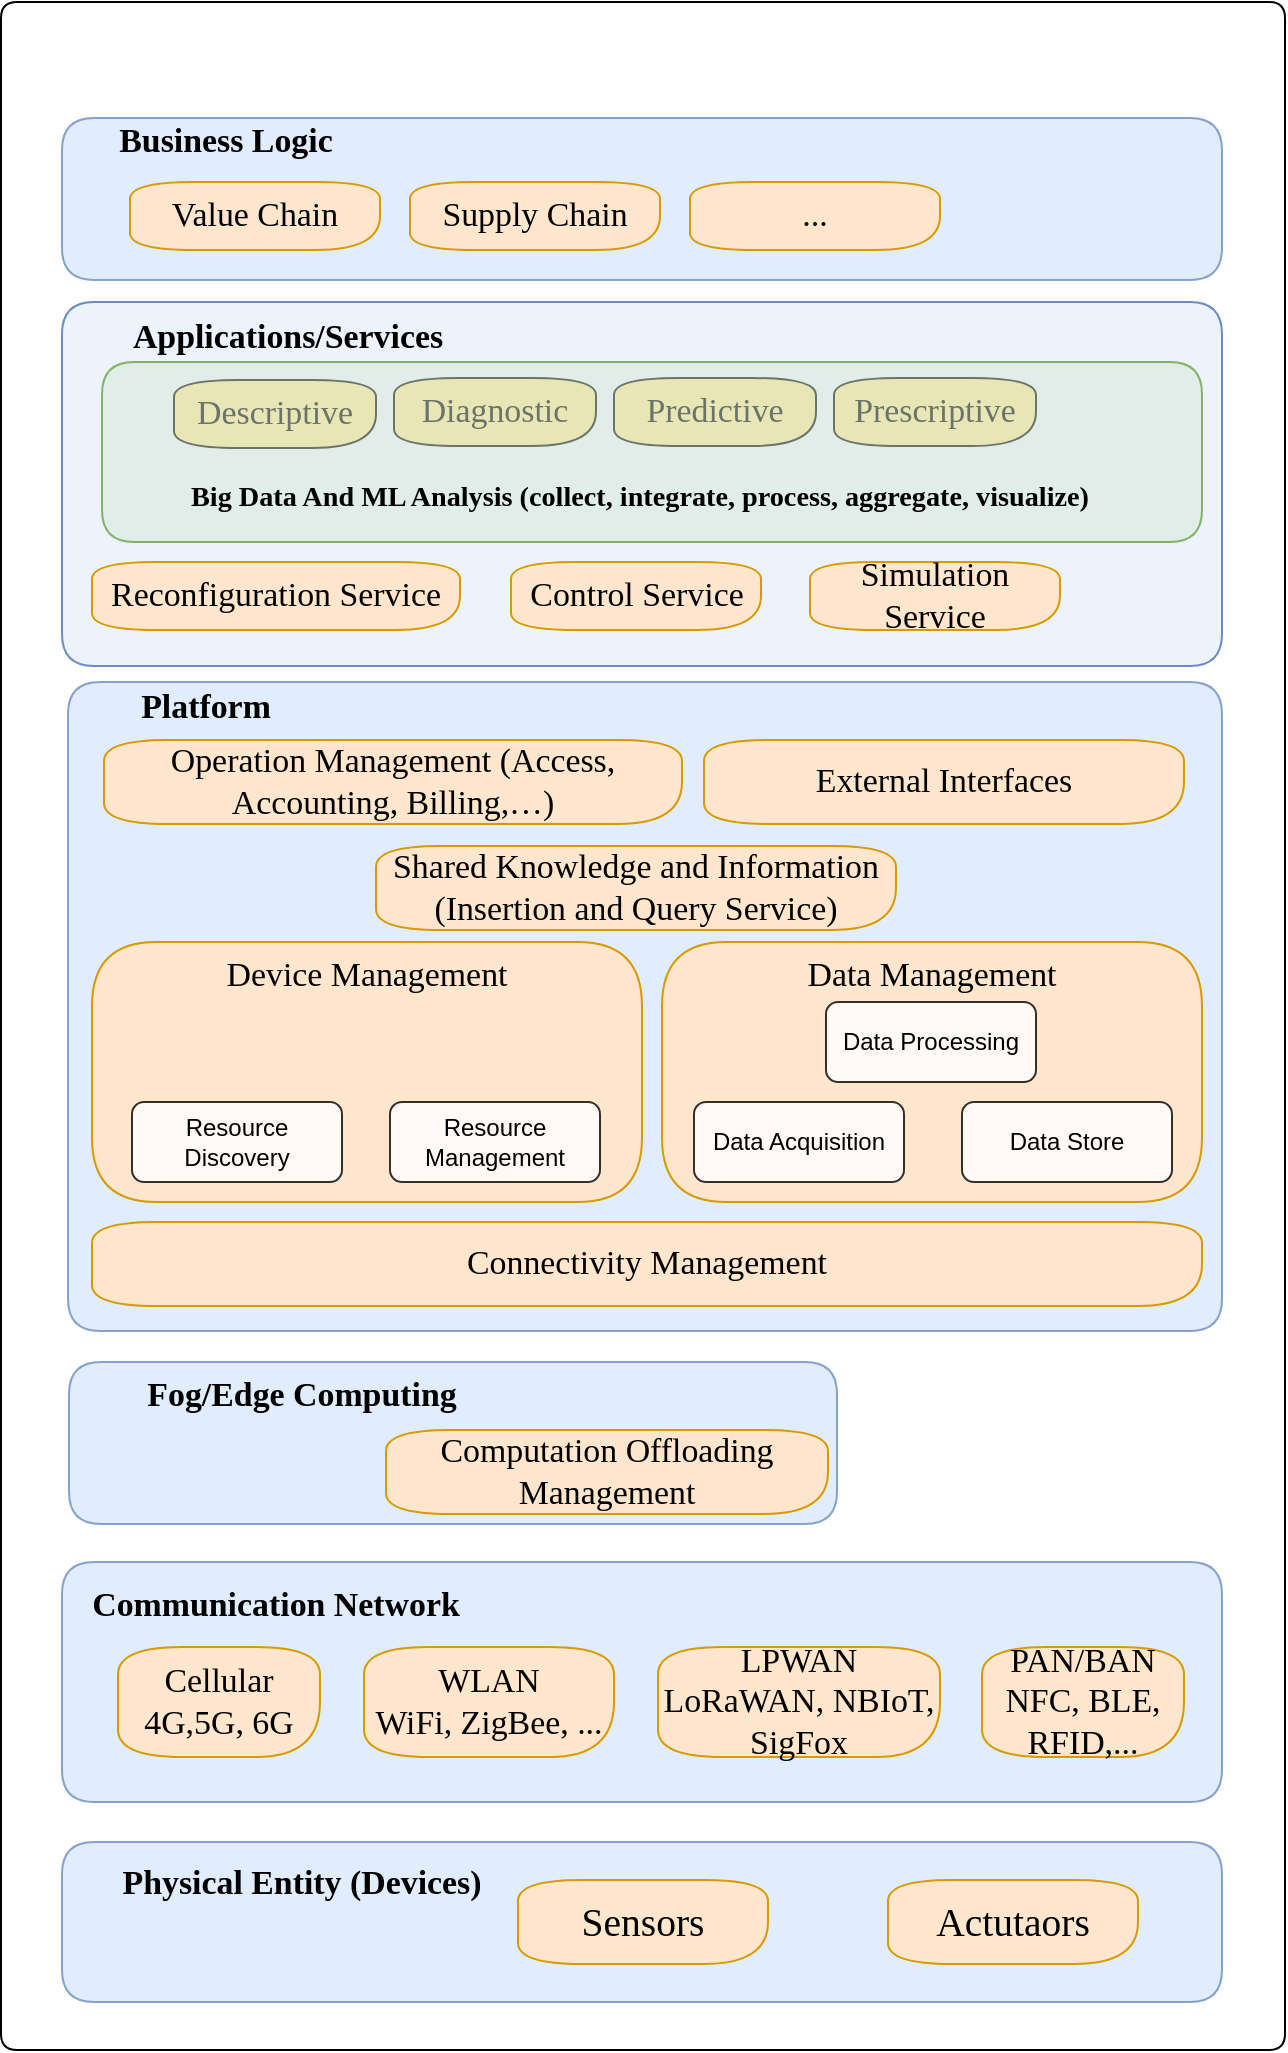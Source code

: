 <mxfile version="17.4.2" type="device"><diagram id="svaeWkZS9ZA_cnlrqrFx" name="Page-1"><mxGraphModel dx="903" dy="1720" grid="1" gridSize="10" guides="1" tooltips="1" connect="1" arrows="1" fold="1" page="1" pageScale="1" pageWidth="850" pageHeight="1100" math="0" shadow="0"><root><mxCell id="0"/><mxCell id="1" parent="0"/><mxCell id="eJ9L8CcbzJxqtw_Gt2Pp-1" style="vsdxID=1;fillColor=#FFFFFF;gradientColor=none;shape=stencil(nZFLDsIwDERP4y0KyQKxLuUCnCAihliEpEpL+ZyetANS6YJFs7JnXmxpTKZqvW2YtGq7nC58F9d5MjvSWqLnLF2pyNRkqlPKfM7pFh36xhZSq1Fhhz/rgdbK5uNBXgxts9r+PjAYck39sPwBVMF6foYp9HugQeIE/ZqL4D/oQnC2vhRjPAhOQkC6U38eZ5FwClO/AQ==);points=[];labelBackgroundColor=none;rounded=1;html=1;whiteSpace=wrap;" vertex="1" parent="1"><mxGeometry x="89.5" y="20" width="642" height="1024" as="geometry"/></mxCell><mxCell id="eJ9L8CcbzJxqtw_Gt2Pp-2" value="&lt;div style=&quot;font-size: 1px&quot;&gt;&lt;/div&gt;" style="verticalAlign=middle;align=center;vsdxID=2;fillColor=#dae8fc;fillOpacity=50;shape=stencil(nZFLDsIwDERP4y0yiUBiXcoFOEFEDLEISZWm/E5PWhepdMGiWdkzz7Y0AV21zjQECtuc4pUebLMDvQelODhKnEsFugZdnWOiS4pdsNI3ppAKB4WszKx7WqFJpyO/adQ2q93P2wokW27x3l9/CotivcZJlP4gqOcwQb/mIvgPuhCcnS/FkI8kx95LvFN/nmeR5C90/QE=);points=[];labelBackgroundColor=none;rounded=1;html=1;whiteSpace=wrap;strokeColor=#6c8ebf;" vertex="1" parent="1"><mxGeometry x="120" y="170" width="580" height="182" as="geometry"/></mxCell><mxCell id="eJ9L8CcbzJxqtw_Gt2Pp-3" value="&lt;div style=&quot;font-size: 1px&quot;&gt;&lt;/div&gt;" style="verticalAlign=middle;align=center;vsdxID=4;fillColor=#dae8fc;shape=stencil(nZFLDsIwDERP4y0yiUBiXcoFOEFEDLEISZWm/E5PWhepdMGiWdkzz7Y0AV21zjQECtuc4pUebLMDvQelODhKnEsFugZdnWOiS4pdsNI3ppAKB4WszKx7WqFJpyO/adQ2q93P2wokW27x3l9/CotivcZJlP4gqOcwQb/mIvgPuhCcnS/FkI8kx95LvFN/nmeR5C90/QE=);points=[];labelBackgroundColor=none;rounded=1;html=1;whiteSpace=wrap;strokeColor=#6c8ebf;opacity=80;" vertex="1" parent="1"><mxGeometry x="120" y="940" width="580" height="80" as="geometry"/></mxCell><mxCell id="eJ9L8CcbzJxqtw_Gt2Pp-5" value="&lt;div style=&quot;font-size: 1px&quot;&gt;&lt;font style=&quot;font-size:16.93px;font-family:Calibri;color:#000000;direction:ltr;letter-spacing:0px;line-height:120%;opacity:1&quot;&gt;&lt;b&gt;Physical Entity (Devices)&lt;br/&gt;&lt;/b&gt;&lt;/font&gt;&lt;/div&gt;" style="verticalAlign=middle;align=center;vsdxID=14;fillColor=none;gradientColor=none;shape=stencil(nZBLDoAgDERP0z3SIyjew0SURgSD+Lu9kMZoXLhwN9O+tukAlrNpJg1SzDH4QW/URgNYgZTkjA4UkwJUgGXng+6DX1zLfmoymdXo17xh5zmRJ6Q42BWCfc2oJfdAr+Yv+AP9Cb7OJ3H/2JG1HNGz/84klThPVCc=);strokeColor=none;points=[];labelBackgroundColor=none;rounded=0;html=1;whiteSpace=wrap;" vertex="1" parent="1"><mxGeometry x="120" y="940" width="240" height="42" as="geometry"/></mxCell><mxCell id="eJ9L8CcbzJxqtw_Gt2Pp-6" value="&lt;div style=&quot;font-size: 1px&quot;&gt;&lt;font style=&quot;font-size:19.76px;font-family:Calibri;color:#000000;direction:ltr;letter-spacing:0px;line-height:120%;opacity:1&quot;&gt;Sensors&lt;/font&gt;&lt;font style=&quot;font-size:19.76px;font-family:Themed;color:#000000;direction:ltr;letter-spacing:0px;line-height:120%;opacity:1&quot;&gt; &lt;br/&gt;&lt;/font&gt;&lt;/div&gt;" style="verticalAlign=middle;align=center;vsdxID=15;fillColor=#ffe6cc;shape=stencil(nZExDsIwDEVP4xWl8cRcygU4QUQNiQhJlQYKnJ60H6TSgaGZ7P9fbOmbuO6t6YS06nOKFxlcmy3xjrR2wUpyuVTEDXF9iknOKd5Ci74zhdRqUqTFn2qktTLpeHAvgcbVZvvzGBCmXON93P4Aq2A9P9MU+j1Q78IM/Zqr4D/oSnCxvhRTPkjOeY945/4yzyLhFty8AQ==);points=[];labelBackgroundColor=none;rounded=1;html=1;whiteSpace=wrap;strokeColor=#d79b00;" vertex="1" parent="1"><mxGeometry x="348" y="959" width="125" height="42" as="geometry"/></mxCell><mxCell id="eJ9L8CcbzJxqtw_Gt2Pp-7" value="&lt;div style=&quot;font-size: 1px&quot;&gt;&lt;font style=&quot;font-size:19.76px;font-family:Calibri;color:#000000;direction:ltr;letter-spacing:0px;line-height:120%;opacity:1&quot;&gt;Actutaors&lt;/font&gt;&lt;font style=&quot;font-size:19.76px;font-family:Themed;color:#000000;direction:ltr;letter-spacing:0px;line-height:120%;opacity:1&quot;&gt;&lt;br/&gt;&lt;/font&gt;&lt;/div&gt;" style="verticalAlign=middle;align=center;vsdxID=16;fillColor=#ffe6cc;shape=stencil(nZExDsIwDEVP4xWl8cRcygU4QUQNiQhJlQYKnJ60H6TSgaGZ7P9fbOmbuO6t6YS06nOKFxlcmy3xjrR2wUpyuVTEDXF9iknOKd5Ci74zhdRqUqTFn2qktTLpeHAvgcbVZvvzGBCmXON93P4Aq2A9P9MU+j1Q78IM/Zqr4D/oSnCxvhRTPkjOeY945/4yzyLhFty8AQ==);points=[];labelBackgroundColor=none;rounded=1;html=1;whiteSpace=wrap;strokeColor=#d79b00;" vertex="1" parent="1"><mxGeometry x="533" y="959" width="125" height="42" as="geometry"/></mxCell><mxCell id="eJ9L8CcbzJxqtw_Gt2Pp-8" value="&lt;div style=&quot;font-size: 1px&quot;&gt;&lt;/div&gt;" style="verticalAlign=middle;align=center;vsdxID=17;fillColor=#dae8fc;shape=stencil(nZFLDsIwDERP4y0yiUBiXcoFOEFEDLEISZWm/E5PWhepdMGiWdkzz7Y0AV21zjQECtuc4pUebLMDvQelODhKnEsFugZdnWOiS4pdsNI3ppAKB4WszKx7WqFJpyO/adQ2q93P2wokW27x3l9/CotivcZJlP4gqOcwQb/mIvgPuhCcnS/FkI8kx95LvFN/nmeR5C90/QE=);points=[];labelBackgroundColor=none;rounded=1;html=1;whiteSpace=wrap;strokeColor=#6c8ebf;opacity=80;" vertex="1" parent="1"><mxGeometry x="120" y="800" width="580" height="120" as="geometry"/></mxCell><mxCell id="eJ9L8CcbzJxqtw_Gt2Pp-9" value="&lt;div style=&quot;font-size: 1px&quot;&gt;&lt;font style=&quot;font-size:16.93px;font-family:Calibri;color:#000000;direction:ltr;letter-spacing:0px;line-height:120%;opacity:1&quot;&gt;&lt;b&gt;Communication Network&lt;br/&gt;&lt;/b&gt;&lt;/font&gt;&lt;/div&gt;" style="verticalAlign=middle;align=center;vsdxID=18;fillColor=none;gradientColor=none;shape=stencil(nZBLDoAgDERP0z3SIyjew0SURgSD+Lu9kMZoXLhwN9O+tukAlrNpJg1SzDH4QW/URgNYgZTkjA4UkwJUgGXng+6DX1zLfmoymdXo17xh5zmRJ6Q42BWCfc2oJfdAr+Yv+AP9Cb7OJ3H/2JG1HNGz/84klThPVCc=);strokeColor=none;points=[];labelBackgroundColor=none;rounded=0;html=1;whiteSpace=wrap;" vertex="1" parent="1"><mxGeometry x="123.5" y="800.5" width="206" height="42" as="geometry"/></mxCell><mxCell id="eJ9L8CcbzJxqtw_Gt2Pp-10" value="&lt;div style=&quot;font-size: 1px&quot;&gt;&lt;font style=&quot;font-size:16.93px;font-family:Calibri;color:#000000;direction:ltr;letter-spacing:0px;line-height:120%;opacity:1&quot;&gt;Cellular&lt;/font&gt;&lt;font style=&quot;font-size:16.93px;font-family:Themed;color:#000000;direction:ltr;letter-spacing:0px;line-height:120%;opacity:1&quot;&gt; &lt;/font&gt;&lt;font style=&quot;font-size:16.93px;font-family:Themed;color:#000000;direction:ltr;letter-spacing:0px;line-height:120%;opacity:1&quot;&gt;&lt;br/&gt;&lt;/font&gt;&lt;font style=&quot;font-size:16.93px;font-family:Themed;color:#000000;direction:ltr;letter-spacing:0px;line-height:120%;opacity:1&quot;&gt;4G,5G, 6G&lt;br/&gt;&lt;/font&gt;&lt;/div&gt;" style="verticalAlign=middle;align=center;vsdxID=19;fillColor=#ffe6cc;shape=stencil(nZExDsIwDEVP4xWl8cRcygU4QUQNiQhJlQYKnJ60H6TSgaGZ7P9fbOmbuO6t6YS06nOKFxlcmy3xjrR2wUpyuVTEDXF9iknOKd5Ci74zhdRqUqTFn2qktTLpeHAvgcbVZvvzGBCmXON93P4Aq2A9P9MU+j1Q78IM/Zqr4D/oSnCxvhRTPkjOeY945/4yzyLhFty8AQ==);points=[];labelBackgroundColor=none;rounded=1;html=1;whiteSpace=wrap;strokeColor=#d79b00;" vertex="1" parent="1"><mxGeometry x="148" y="842.5" width="101" height="55" as="geometry"/></mxCell><mxCell id="eJ9L8CcbzJxqtw_Gt2Pp-11" value="&lt;div style=&quot;font-size: 1px&quot;&gt;&lt;font style=&quot;font-size:16.93px;font-family:Calibri;color:#000000;direction:ltr;letter-spacing:0px;line-height:120%;opacity:1&quot;&gt;WLAN&lt;/font&gt;&lt;font style=&quot;font-size:16.93px;font-family:Themed;color:#000000;direction:ltr;letter-spacing:0px;line-height:120%;opacity:1&quot;&gt; &lt;/font&gt;&lt;font style=&quot;font-size:16.93px;font-family:Themed;color:#000000;direction:ltr;letter-spacing:0px;line-height:120%;opacity:1&quot;&gt;&lt;br/&gt;WiFi, ZigBee, ...&lt;br/&gt;&lt;/font&gt;&lt;/div&gt;" style="verticalAlign=middle;align=center;vsdxID=20;fillColor=#ffe6cc;shape=stencil(nZExDsIwDEVP4xWl8cRcygU4QUQNiQhJlQYKnJ60H6TSgaGZ7P9fbOmbuO6t6YS06nOKFxlcmy3xjrR2wUpyuVTEDXF9iknOKd5Ci74zhdRqUqTFn2qktTLpeHAvgcbVZvvzGBCmXON93P4Aq2A9P9MU+j1Q78IM/Zqr4D/oSnCxvhRTPkjOeY945/4yzyLhFty8AQ==);points=[];labelBackgroundColor=none;rounded=1;html=1;whiteSpace=wrap;strokeColor=#d79b00;" vertex="1" parent="1"><mxGeometry x="271" y="842.5" width="125" height="55" as="geometry"/></mxCell><mxCell id="eJ9L8CcbzJxqtw_Gt2Pp-12" value="&lt;div style=&quot;font-size: 1px&quot;&gt;&lt;font style=&quot;font-size:16.93px;font-family:Calibri;color:#000000;direction:ltr;letter-spacing:0px;line-height:120%;opacity:1&quot;&gt;LPWAN&lt;/font&gt;&lt;font style=&quot;font-size:16.93px;font-family:Themed;color:#000000;direction:ltr;letter-spacing:0px;line-height:120%;opacity:1&quot;&gt; &lt;/font&gt;&lt;font style=&quot;font-size:16.93px;font-family:Themed;color:#000000;direction:ltr;letter-spacing:0px;line-height:120%;opacity:1&quot;&gt;&lt;br/&gt;LoRaWAN, NBIoT, SigFox&lt;br/&gt;&lt;/font&gt;&lt;/div&gt;" style="verticalAlign=middle;align=center;vsdxID=21;fillColor=#ffe6cc;shape=stencil(nZExDsIwDEVP4xWl8cRcygU4QUQNiQhJlQYKnJ60H6TSgaGZ7P9fbOmbuO6t6YS06nOKFxlcmy3xjrR2wUpyuVTEDXF9iknOKd5Ci74zhdRqUqTFn2qktTLpeHAvgcbVZvvzGBCmXON93P4Aq2A9P9MU+j1Q78IM/Zqr4D/oSnCxvhRTPkjOeY945/4yzyLhFty8AQ==);points=[];labelBackgroundColor=none;rounded=1;html=1;whiteSpace=wrap;strokeColor=#d79b00;" vertex="1" parent="1"><mxGeometry x="418" y="842.5" width="141" height="55" as="geometry"/></mxCell><mxCell id="eJ9L8CcbzJxqtw_Gt2Pp-13" value="&lt;div style=&quot;font-size: 1px&quot;&gt;&lt;font style=&quot;font-size:16.93px;font-family:Calibri;color:#000000;direction:ltr;letter-spacing:0px;line-height:120%;opacity:1&quot;&gt;PAN/BAN&lt;/font&gt;&lt;font style=&quot;font-size:16.93px;font-family:Themed;color:#000000;direction:ltr;letter-spacing:0px;line-height:120%;opacity:1&quot;&gt; &lt;/font&gt;&lt;font style=&quot;font-size:16.93px;font-family:Themed;color:#000000;direction:ltr;letter-spacing:0px;line-height:120%;opacity:1&quot;&gt;&lt;br/&gt;NFC, BLE, RFID,...&lt;br/&gt;&lt;/font&gt;&lt;/div&gt;" style="verticalAlign=middle;align=center;vsdxID=22;fillColor=#ffe6cc;shape=stencil(nZExDsIwDEVP4xWl8cRcygU4QUQNiQhJlQYKnJ60H6TSgaGZ7P9fbOmbuO6t6YS06nOKFxlcmy3xjrR2wUpyuVTEDXF9iknOKd5Ci74zhdRqUqTFn2qktTLpeHAvgcbVZvvzGBCmXON93P4Aq2A9P9MU+j1Q78IM/Zqr4D/oSnCxvhRTPkjOeY945/4yzyLhFty8AQ==);points=[];labelBackgroundColor=none;rounded=1;html=1;whiteSpace=wrap;strokeColor=#d79b00;" vertex="1" parent="1"><mxGeometry x="580" y="842.5" width="101" height="55" as="geometry"/></mxCell><mxCell id="eJ9L8CcbzJxqtw_Gt2Pp-14" value="&lt;div style=&quot;font-size: 1px&quot;&gt;&lt;/div&gt;" style="verticalAlign=middle;align=center;vsdxID=23;fillColor=#dae8fc;shape=stencil(nZFLDsIwDERP4y0yiUBiXcoFOEFEDLEISZWm/E5PWhepdMGiWdkzz7Y0AV21zjQECtuc4pUebLMDvQelODhKnEsFugZdnWOiS4pdsNI3ppAKB4WszKx7WqFJpyO/adQ2q93P2wokW27x3l9/CotivcZJlP4gqOcwQb/mIvgPuhCcnS/FkI8kx95LvFN/nmeR5C90/QE=);points=[];labelBackgroundColor=none;rounded=1;html=1;whiteSpace=wrap;strokeColor=#6c8ebf;gradientColor=none;shadow=0;sketch=0;opacity=80;" vertex="1" parent="1"><mxGeometry x="123" y="360" width="577" height="324.5" as="geometry"/></mxCell><mxCell id="eJ9L8CcbzJxqtw_Gt2Pp-15" value="&lt;div style=&quot;font-size: 1px&quot;&gt;&lt;font style=&quot;font-size:16.93px;font-family:Calibri;color:#000000;direction:ltr;letter-spacing:0px;line-height:120%;opacity:1&quot;&gt;&lt;b&gt;Platform&lt;br/&gt;&lt;/b&gt;&lt;/font&gt;&lt;/div&gt;" style="verticalAlign=middle;align=center;vsdxID=24;fillColor=none;gradientColor=none;shape=stencil(nZBLDoAgDERP0z3SIyjew0SURgSD+Lu9kMZoXLhwN9O+tukAlrNpJg1SzDH4QW/URgNYgZTkjA4UkwJUgGXng+6DX1zLfmoymdXo17xh5zmRJ6Q42BWCfc2oJfdAr+Yv+AP9Cb7OJ3H/2JG1HNGz/84klThPVCc=);strokeColor=none;points=[];labelBackgroundColor=none;rounded=0;html=1;whiteSpace=wrap;" vertex="1" parent="1"><mxGeometry x="100" y="352" width="184" height="42" as="geometry"/></mxCell><mxCell id="eJ9L8CcbzJxqtw_Gt2Pp-16" value="&lt;div style=&quot;font-size: 1px&quot;&gt;&lt;font style=&quot;font-size:16.93px;font-family:Calibri;color:#000000;direction:ltr;letter-spacing:0px;line-height:120%;opacity:1&quot;&gt;Connectivity Management&lt;br/&gt;&lt;/font&gt;&lt;/div&gt;" style="verticalAlign=middle;align=center;vsdxID=25;fillColor=#ffe6cc;shape=stencil(nZExDsIwDEVP4xWl8cRcygU4QUQNiQhJlQYKnJ60H6TSgaGZ7P9fbOmbuO6t6YS06nOKFxlcmy3xjrR2wUpyuVTEDXF9iknOKd5Ci74zhdRqUqTFn2qktTLpeHAvgcbVZvvzGBCmXON93P4Aq2A9P9MU+j1Q78IM/Zqr4D/oSnCxvhRTPkjOeY945/4yzyLhFty8AQ==);points=[];labelBackgroundColor=none;rounded=1;html=1;whiteSpace=wrap;strokeColor=#d79b00;" vertex="1" parent="1"><mxGeometry x="135" y="630" width="555" height="42" as="geometry"/></mxCell><mxCell id="eJ9L8CcbzJxqtw_Gt2Pp-17" value="&lt;div style=&quot;font-size: 1px&quot;&gt;&lt;font style=&quot;font-size:16.93px;font-family:Calibri;color:#000000;direction:ltr;letter-spacing:0px;line-height:120%;opacity:1&quot;&gt;Device Management&lt;br/&gt;&lt;/font&gt;&lt;/div&gt;" style="verticalAlign=top;align=center;vsdxID=29;fillColor=#ffe6cc;shape=stencil(nZExDsIwDEVP4xWl8cRcygU4QUQNiQhJlQYKnJ60H6TSgaGZ7P9fbOmbuO6t6YS06nOKFxlcmy3xjrR2wUpyuVTEDXF9iknOKd5Ci74zhdRqUqTFn2qktTLpeHAvgcbVZvvzGBCmXON93P4Aq2A9P9MU+j1Q78IM/Zqr4D/oSnCxvhRTPkjOeY945/4yzyLhFty8AQ==);points=[];labelBackgroundColor=none;rounded=1;html=1;whiteSpace=wrap;strokeColor=#d79b00;" vertex="1" parent="1"><mxGeometry x="135" y="490" width="275" height="130" as="geometry"/></mxCell><mxCell id="eJ9L8CcbzJxqtw_Gt2Pp-18" value="&lt;div style=&quot;font-size: 1px&quot;&gt;&lt;font style=&quot;font-size:16.93px;font-family:Calibri;color:#000000;direction:ltr;letter-spacing:0px;line-height:120%;opacity:1&quot;&gt;Data Management&lt;br/&gt;&lt;/font&gt;&lt;/div&gt;" style="verticalAlign=top;align=center;vsdxID=31;fillColor=#ffe6cc;shape=stencil(nZExDsIwDEVP4xWl8cRcygU4QUQNiQhJlQYKnJ60H6TSgaGZ7P9fbOmbuO6t6YS06nOKFxlcmy3xjrR2wUpyuVTEDXF9iknOKd5Ci74zhdRqUqTFn2qktTLpeHAvgcbVZvvzGBCmXON93P4Aq2A9P9MU+j1Q78IM/Zqr4D/oSnCxvhRTPkjOeY945/4yzyLhFty8AQ==);points=[];labelBackgroundColor=none;rounded=1;html=1;whiteSpace=wrap;strokeColor=#d79b00;" vertex="1" parent="1"><mxGeometry x="420" y="490" width="270" height="130" as="geometry"/></mxCell><mxCell id="eJ9L8CcbzJxqtw_Gt2Pp-19" value="&lt;div style=&quot;font-size: 1px&quot;&gt;&lt;font style=&quot;font-size:16.93px;font-family:Calibri;color:#000000;direction:ltr;letter-spacing:0px;line-height:120%;opacity:1&quot;&gt;Operation Management (Access, Accounting, Billing,…)&lt;/font&gt;&lt;font style=&quot;font-size:16.93px;font-family:Themed;color:#000000;direction:ltr;letter-spacing:0px;line-height:120%;opacity:1&quot;&gt;&lt;br/&gt;&lt;/font&gt;&lt;/div&gt;" style="verticalAlign=middle;align=center;vsdxID=34;fillColor=#ffe6cc;shape=stencil(nZExDsIwDEVP4xWl8cRcygU4QUQNiQhJlQYKnJ60H6TSgaGZ7P9fbOmbuO6t6YS06nOKFxlcmy3xjrR2wUpyuVTEDXF9iknOKd5Ci74zhdRqUqTFn2qktTLpeHAvgcbVZvvzGBCmXON93P4Aq2A9P9MU+j1Q78IM/Zqr4D/oSnCxvhRTPkjOeY945/4yzyLhFty8AQ==);points=[];labelBackgroundColor=none;rounded=1;html=1;whiteSpace=wrap;strokeColor=#d79b00;" vertex="1" parent="1"><mxGeometry x="141" y="389" width="289" height="42" as="geometry"/></mxCell><mxCell id="eJ9L8CcbzJxqtw_Gt2Pp-20" value="&lt;div style=&quot;font-size: 1px&quot;&gt;&lt;font style=&quot;font-size:16.93px;font-family:Calibri;color:#000000;direction:ltr;letter-spacing:0px;line-height:120%;opacity:1&quot;&gt;External Interfaces&lt;/font&gt;&lt;font style=&quot;font-size:16.93px;font-family:Themed;color:#000000;direction:ltr;letter-spacing:0px;line-height:120%;opacity:1&quot;&gt;&lt;br/&gt;&lt;/font&gt;&lt;/div&gt;" style="verticalAlign=middle;align=center;vsdxID=35;fillColor=#ffe6cc;shape=stencil(nZExDsIwDEVP4xWl8cRcygU4QUQNiQhJlQYKnJ60H6TSgaGZ7P9fbOmbuO6t6YS06nOKFxlcmy3xjrR2wUpyuVTEDXF9iknOKd5Ci74zhdRqUqTFn2qktTLpeHAvgcbVZvvzGBCmXON93P4Aq2A9P9MU+j1Q78IM/Zqr4D/oSnCxvhRTPkjOeY945/4yzyLhFty8AQ==);points=[];labelBackgroundColor=none;rounded=1;html=1;whiteSpace=wrap;strokeColor=#d79b00;" vertex="1" parent="1"><mxGeometry x="441" y="389" width="240" height="42" as="geometry"/></mxCell><mxCell id="eJ9L8CcbzJxqtw_Gt2Pp-21" value="&lt;div style=&quot;font-size: 1px&quot;&gt;&lt;font style=&quot;font-size:16.93px;font-family:Calibri;color:#000000;direction:ltr;letter-spacing:0px;line-height:120%;opacity:1&quot;&gt;Shared Knowledge and Information&lt;br/&gt;(Insertion and Query Service)&lt;br/&gt;&lt;/font&gt;&lt;/div&gt;" style="verticalAlign=middle;align=center;vsdxID=38;fillColor=#ffe6cc;shape=stencil(nZExDsIwDEVP4xWl8cRcygU4QUQNiQhJlQYKnJ60H6TSgaGZ7P9fbOmbuO6t6YS06nOKFxlcmy3xjrR2wUpyuVTEDXF9iknOKd5Ci74zhdRqUqTFn2qktTLpeHAvgcbVZvvzGBCmXON93P4Aq2A9P9MU+j1Q78IM/Zqr4D/oSnCxvhRTPkjOeY945/4yzyLhFty8AQ==);points=[];labelBackgroundColor=none;rounded=1;html=1;whiteSpace=wrap;strokeColor=#d79b00;" vertex="1" parent="1"><mxGeometry x="277" y="442" width="260" height="42" as="geometry"/></mxCell><mxCell id="eJ9L8CcbzJxqtw_Gt2Pp-22" value="&lt;div style=&quot;font-size: 1px&quot;&gt;&lt;font style=&quot;font-size:16.93px;font-family:Calibri;color:#000000;direction:ltr;letter-spacing:0px;line-height:120%;opacity:1&quot;&gt;&lt;b&gt;Applications/Services&lt;br/&gt;&lt;/b&gt;&lt;/font&gt;&lt;/div&gt;" style="verticalAlign=middle;align=center;vsdxID=39;fillColor=none;gradientColor=none;shape=stencil(nZBLDoAgDERP0z3SIyjew0SURgSD+Lu9kMZoXLhwN9O+tukAlrNpJg1SzDH4QW/URgNYgZTkjA4UkwJUgGXng+6DX1zLfmoymdXo17xh5zmRJ6Q42BWCfc2oJfdAr+Yv+AP9Cb7OJ3H/2JG1HNGz/84klThPVCc=);strokeColor=none;points=[];labelBackgroundColor=none;rounded=0;html=1;whiteSpace=wrap;" vertex="1" parent="1"><mxGeometry x="141" y="167" width="184" height="42" as="geometry"/></mxCell><mxCell id="eJ9L8CcbzJxqtw_Gt2Pp-23" value="&lt;div style=&quot;font-size: 1px&quot;&gt;&lt;font style=&quot;font-size:16.93px;font-family:Calibri;color:#000000;direction:ltr;letter-spacing:0px;line-height:120%;opacity:1&quot;&gt;Reconfiguration Service&lt;/font&gt;&lt;font style=&quot;font-size:16.93px;font-family:Themed;color:#000000;direction:ltr;letter-spacing:0px;line-height:120%;opacity:1&quot;&gt;&lt;br/&gt;&lt;/font&gt;&lt;/div&gt;" style="verticalAlign=middle;align=center;vsdxID=40;fillColor=#ffe6cc;shape=stencil(nZExDsIwDEVP4xWl8cRcygU4QUQNiQhJlQYKnJ60H6TSgaGZ7P9fbOmbuO6t6YS06nOKFxlcmy3xjrR2wUpyuVTEDXF9iknOKd5Ci74zhdRqUqTFn2qktTLpeHAvgcbVZvvzGBCmXON93P4Aq2A9P9MU+j1Q78IM/Zqr4D/oSnCxvhRTPkjOeY945/4yzyLhFty8AQ==);points=[];labelBackgroundColor=none;rounded=1;html=1;whiteSpace=wrap;strokeColor=#d79b00;" vertex="1" parent="1"><mxGeometry x="135" y="300" width="184" height="34" as="geometry"/></mxCell><mxCell id="eJ9L8CcbzJxqtw_Gt2Pp-24" value="&lt;div style=&quot;font-size: 1px&quot;&gt;&lt;font style=&quot;font-size:16.93px;font-family:Calibri;color:#000000;direction:ltr;letter-spacing:0px;line-height:120%;opacity:1&quot;&gt;Control Service&lt;/font&gt;&lt;font style=&quot;font-size:16.93px;font-family:Themed;color:#000000;direction:ltr;letter-spacing:0px;line-height:120%;opacity:1&quot;&gt;&lt;br/&gt;&lt;/font&gt;&lt;/div&gt;" style="verticalAlign=middle;align=center;vsdxID=41;fillColor=#ffe6cc;shape=stencil(nZExDsIwDEVP4xWl8cRcygU4QUQNiQhJlQYKnJ60H6TSgaGZ7P9fbOmbuO6t6YS06nOKFxlcmy3xjrR2wUpyuVTEDXF9iknOKd5Ci74zhdRqUqTFn2qktTLpeHAvgcbVZvvzGBCmXON93P4Aq2A9P9MU+j1Q78IM/Zqr4D/oSnCxvhRTPkjOeY945/4yzyLhFty8AQ==);points=[];labelBackgroundColor=none;rounded=1;html=1;whiteSpace=wrap;strokeColor=#d79b00;" vertex="1" parent="1"><mxGeometry x="344.5" y="300" width="125" height="34" as="geometry"/></mxCell><mxCell id="eJ9L8CcbzJxqtw_Gt2Pp-25" value="&lt;div style=&quot;font-size: 1px&quot;&gt;&lt;font style=&quot;font-size:16.93px;font-family:Calibri;color:#000000;direction:ltr;letter-spacing:0px;line-height:120%;opacity:1&quot;&gt;Simulation Service&lt;/font&gt;&lt;font style=&quot;font-size:16.93px;font-family:Themed;color:#000000;direction:ltr;letter-spacing:0px;line-height:120%;opacity:1&quot;&gt;&lt;br/&gt;&lt;/font&gt;&lt;/div&gt;" style="verticalAlign=middle;align=center;vsdxID=42;fillColor=#ffe6cc;shape=stencil(nZExDsIwDEVP4xWl8cRcygU4QUQNiQhJlQYKnJ60H6TSgaGZ7P9fbOmbuO6t6YS06nOKFxlcmy3xjrR2wUpyuVTEDXF9iknOKd5Ci74zhdRqUqTFn2qktTLpeHAvgcbVZvvzGBCmXON93P4Aq2A9P9MU+j1Q78IM/Zqr4D/oSnCxvhRTPkjOeY945/4yzyLhFty8AQ==);points=[];labelBackgroundColor=none;rounded=1;html=1;whiteSpace=wrap;strokeColor=#d79b00;" vertex="1" parent="1"><mxGeometry x="494" y="300" width="125" height="34" as="geometry"/></mxCell><mxCell id="eJ9L8CcbzJxqtw_Gt2Pp-26" value="&lt;div style=&quot;font-size: 1px&quot;&gt;&lt;/div&gt;" style="verticalAlign=middle;align=center;vsdxID=43;fillColor=#dae8fc;shape=stencil(nZFLDsIwDERP4y0yiUBiXcoFOEFEDLEISZWm/E5PWhepdMGiWdkzz7Y0AV21zjQECtuc4pUebLMDvQelODhKnEsFugZdnWOiS4pdsNI3ppAKB4WszKx7WqFJpyO/adQ2q93P2wokW27x3l9/CotivcZJlP4gqOcwQb/mIvgPuhCcnS/FkI8kx95LvFN/nmeR5C90/QE=);points=[];labelBackgroundColor=none;rounded=1;html=1;whiteSpace=wrap;strokeColor=#6c8ebf;opacity=80;" vertex="1" parent="1"><mxGeometry x="123.5" y="700" width="384" height="81" as="geometry"/></mxCell><mxCell id="eJ9L8CcbzJxqtw_Gt2Pp-27" value="&lt;div style=&quot;font-size: 1px&quot;&gt;&lt;font style=&quot;font-size:16.93px;font-family:Calibri;color:#000000;direction:ltr;letter-spacing:0px;line-height:120%;opacity:1&quot;&gt;&lt;b&gt;Fog/Edge Computing&lt;br/&gt;&lt;/b&gt;&lt;/font&gt;&lt;/div&gt;" style="verticalAlign=middle;align=center;vsdxID=44;fillColor=none;gradientColor=none;shape=stencil(nZBLDoAgDERP0z3SIyjew0SURgSD+Lu9kMZoXLhwN9O+tukAlrNpJg1SzDH4QW/URgNYgZTkjA4UkwJUgGXng+6DX1zLfmoymdXo17xh5zmRJ6Q42BWCfc2oJfdAr+Yv+AP9Cb7OJ3H/2JG1HNGz/84klThPVCc=);strokeColor=none;points=[];labelBackgroundColor=none;rounded=0;html=1;whiteSpace=wrap;" vertex="1" parent="1"><mxGeometry x="123" y="700" width="234" height="34" as="geometry"/></mxCell><mxCell id="eJ9L8CcbzJxqtw_Gt2Pp-30" value="&lt;div style=&quot;font-size: 1px&quot;&gt;&lt;font style=&quot;font-size:16.93px;font-family:Calibri;color:#000000;direction:ltr;letter-spacing:0px;line-height:120%;opacity:1&quot;&gt;Descriptive&lt;/font&gt;&lt;font style=&quot;font-size:16.93px;font-family:Themed;color:#000000;direction:ltr;letter-spacing:0px;line-height:120%;opacity:1&quot;&gt;&lt;br/&gt;&lt;/font&gt;&lt;/div&gt;" style="verticalAlign=middle;align=center;vsdxID=48;fillColor=#fee599;gradientColor=none;shape=stencil(nZExDsIwDEVP4xWl8cRcygU4QUQNiQhJlQYKnJ60H6TSgaGZ7P9fbOmbuO6t6YS06nOKFxlcmy3xjrR2wUpyuVTEDXF9iknOKd5Ci74zhdRqUqTFn2qktTLpeHAvgcbVZvvzGBCmXON93P4Aq2A9P9MU+j1Q78IM/Zqr4D/oSnCxvhRTPkjOeY945/4yzyLhFty8AQ==);points=[];labelBackgroundColor=none;rounded=1;html=1;whiteSpace=wrap;" vertex="1" parent="1"><mxGeometry x="176" y="209" width="101" height="34" as="geometry"/></mxCell><mxCell id="eJ9L8CcbzJxqtw_Gt2Pp-31" value="&lt;div style=&quot;font-size: 1px&quot;&gt;&lt;font style=&quot;font-size:16.93px;font-family:Calibri;color:#000000;direction:ltr;letter-spacing:0px;line-height:120%;opacity:1&quot;&gt;Diagnostic&lt;/font&gt;&lt;font style=&quot;font-size:16.93px;font-family:Themed;color:#000000;direction:ltr;letter-spacing:0px;line-height:120%;opacity:1&quot;&gt;&lt;br/&gt;&lt;/font&gt;&lt;/div&gt;" style="verticalAlign=middle;align=center;vsdxID=49;fillColor=#fee599;gradientColor=none;shape=stencil(nZExDsIwDEVP4xWl8cRcygU4QUQNiQhJlQYKnJ60H6TSgaGZ7P9fbOmbuO6t6YS06nOKFxlcmy3xjrR2wUpyuVTEDXF9iknOKd5Ci74zhdRqUqTFn2qktTLpeHAvgcbVZvvzGBCmXON93P4Aq2A9P9MU+j1Q78IM/Zqr4D/oSnCxvhRTPkjOeY945/4yzyLhFty8AQ==);points=[];labelBackgroundColor=none;rounded=1;html=1;whiteSpace=wrap;" vertex="1" parent="1"><mxGeometry x="286" y="208" width="101" height="34" as="geometry"/></mxCell><mxCell id="eJ9L8CcbzJxqtw_Gt2Pp-32" value="&lt;div style=&quot;font-size: 1px&quot;&gt;&lt;font style=&quot;font-size:16.93px;font-family:Calibri;color:#000000;direction:ltr;letter-spacing:0px;line-height:120%;opacity:1&quot;&gt;Predictive&lt;/font&gt;&lt;font style=&quot;font-size:16.93px;font-family:Themed;color:#000000;direction:ltr;letter-spacing:0px;line-height:120%;opacity:1&quot;&gt;&lt;br/&gt;&lt;/font&gt;&lt;/div&gt;" style="verticalAlign=middle;align=center;vsdxID=50;fillColor=#fee599;gradientColor=none;shape=stencil(nZExDsIwDEVP4xWl8cRcygU4QUQNiQhJlQYKnJ60H6TSgaGZ7P9fbOmbuO6t6YS06nOKFxlcmy3xjrR2wUpyuVTEDXF9iknOKd5Ci74zhdRqUqTFn2qktTLpeHAvgcbVZvvzGBCmXON93P4Aq2A9P9MU+j1Q78IM/Zqr4D/oSnCxvhRTPkjOeY945/4yzyLhFty8AQ==);points=[];labelBackgroundColor=none;rounded=1;html=1;whiteSpace=wrap;" vertex="1" parent="1"><mxGeometry x="396" y="208" width="101" height="34" as="geometry"/></mxCell><mxCell id="eJ9L8CcbzJxqtw_Gt2Pp-33" value="&lt;div style=&quot;font-size: 1px&quot;&gt;&lt;font style=&quot;font-size:16.93px;font-family:Calibri;color:#000000;direction:ltr;letter-spacing:0px;line-height:120%;opacity:1&quot;&gt;Prescriptive&lt;/font&gt;&lt;font style=&quot;font-size:16.93px;font-family:Themed;color:#000000;direction:ltr;letter-spacing:0px;line-height:120%;opacity:1&quot;&gt;&lt;br/&gt;&lt;/font&gt;&lt;/div&gt;" style="verticalAlign=middle;align=center;vsdxID=84;fillColor=#fee599;gradientColor=none;shape=stencil(nZExDsIwDEVP4xWl8cRcygU4QUQNiQhJlQYKnJ60H6TSgaGZ7P9fbOmbuO6t6YS06nOKFxlcmy3xjrR2wUpyuVTEDXF9iknOKd5Ci74zhdRqUqTFn2qktTLpeHAvgcbVZvvzGBCmXON93P4Aq2A9P9MU+j1Q78IM/Zqr4D/oSnCxvhRTPkjOeY945/4yzyLhFty8AQ==);points=[];labelBackgroundColor=none;rounded=1;html=1;whiteSpace=wrap;" vertex="1" parent="1"><mxGeometry x="506" y="208" width="101" height="34" as="geometry"/></mxCell><mxCell id="eJ9L8CcbzJxqtw_Gt2Pp-34" value="&lt;div style=&quot;font-size: 1px&quot;&gt;&lt;/div&gt;" style="verticalAlign=middle;align=center;vsdxID=85;fillColor=#d5e8d4;fillOpacity=50;shape=stencil(nZFLDsIwDERP4y0yiUBiXcoFOEFEDLEISZWm/E5PWhepdMGiWdkzz7Y0AV21zjQECtuc4pUebLMDvQelODhKnEsFugZdnWOiS4pdsNI3ppAKB4WszKx7WqFJpyO/adQ2q93P2wokW27x3l9/CotivcZJlP4gqOcwQb/mIvgPuhCcnS/FkI8kx95LvFN/nmeR5C90/QE=);points=[];labelBackgroundColor=none;rounded=1;html=1;whiteSpace=wrap;strokeColor=#82b366;" vertex="1" parent="1"><mxGeometry x="140" y="200" width="550" height="90" as="geometry"/></mxCell><mxCell id="eJ9L8CcbzJxqtw_Gt2Pp-35" value="&lt;div style=&quot;font-size: 1px&quot;&gt;&lt;font style=&quot;font-size:14.11px;font-family:Calibri;color:#000000;direction:ltr;letter-spacing:0px;line-height:120%;opacity:1&quot;&gt;&lt;b&gt;Big Data &lt;/b&gt;&lt;/font&gt;&lt;font style=&quot;font-size:14.11px;font-family:Calibri;color:#000000;direction:ltr;letter-spacing:0px;line-height:120%;opacity:1&quot;&gt;&lt;b&gt;And ML &lt;/b&gt;&lt;/font&gt;&lt;font style=&quot;font-size:14.11px;font-family:Calibri;color:#000000;direction:ltr;letter-spacing:0px;line-height:120%;opacity:1&quot;&gt;&lt;b&gt;Analysis (collect, integrate, process, aggregate, visualize)&lt;br/&gt;&lt;/b&gt;&lt;/font&gt;&lt;/div&gt;" style="verticalAlign=middle;align=center;vsdxID=86;fillColor=none;gradientColor=none;fillOpacity=50;shape=stencil(nZFLDsIwDERP4y0yiUBiXcoFOEFEDLEISZWm/E5PWhepdMGiWdkzz7Y0AV21zjQECtuc4pUebLMDvQelODhKnEsFugZdnWOiS4pdsNI3ppAKB4WszKx7WqFJpyO/adQ2q93P2wokW27x3l9/CotivcZJlP4gqOcwQb/mIvgPuhCcnS/FkI8kx95LvFN/nmeR5C90/QE=);strokeColor=none;points=[];labelBackgroundColor=none;rounded=1;html=1;whiteSpace=wrap;" vertex="1" parent="1"><mxGeometry x="148" y="250" width="522" height="34" as="geometry"/></mxCell><mxCell id="eJ9L8CcbzJxqtw_Gt2Pp-36" value="&lt;div style=&quot;font-size: 1px&quot;&gt;&lt;font style=&quot;font-size:16.93px;font-family:Calibri;color:#000000;direction:ltr;letter-spacing:0px;line-height:120%;opacity:1&quot;&gt;Computation Offloading Management&lt;br/&gt;&lt;/font&gt;&lt;/div&gt;" style="verticalAlign=middle;align=center;vsdxID=87;fillColor=#ffe6cc;shape=stencil(nZExDsIwDEVP4xWl8cRcygU4QUQNiQhJlQYKnJ60H6TSgaGZ7P9fbOmbuO6t6YS06nOKFxlcmy3xjrR2wUpyuVTEDXF9iknOKd5Ci74zhdRqUqTFn2qktTLpeHAvgcbVZvvzGBCmXON93P4Aq2A9P9MU+j1Q78IM/Zqr4D/oSnCxvhRTPkjOeY945/4yzyLhFty8AQ==);points=[];labelBackgroundColor=none;rounded=1;html=1;whiteSpace=wrap;strokeColor=#d79b00;" vertex="1" parent="1"><mxGeometry x="282" y="734" width="221" height="42" as="geometry"/></mxCell><mxCell id="eJ9L8CcbzJxqtw_Gt2Pp-39" value="&lt;div style=&quot;font-size: 1px&quot;&gt;&lt;/div&gt;" style="verticalAlign=middle;align=center;vsdxID=90;fillColor=#dae8fc;shape=stencil(nZFLDsIwDERP4y0yiUBiXcoFOEFEDLEISZWm/E5PWhepdMGiWdkzz7Y0AV21zjQECtuc4pUebLMDvQelODhKnEsFugZdnWOiS4pdsNI3ppAKB4WszKx7WqFJpyO/adQ2q93P2wokW27x3l9/CotivcZJlP4gqOcwQb/mIvgPuhCcnS/FkI8kx95LvFN/nmeR5C90/QE=);points=[];labelBackgroundColor=none;rounded=1;html=1;whiteSpace=wrap;strokeColor=#6c8ebf;opacity=80;" vertex="1" parent="1"><mxGeometry x="120" y="78" width="580" height="81" as="geometry"/></mxCell><mxCell id="eJ9L8CcbzJxqtw_Gt2Pp-40" value="&lt;div style=&quot;font-size: 1px&quot;&gt;&lt;font style=&quot;font-size:16.93px;font-family:Calibri;color:#000000;direction:ltr;letter-spacing:0px;line-height:120%;opacity:1&quot;&gt;&lt;b&gt;Business Logic&lt;br/&gt;&lt;/b&gt;&lt;/font&gt;&lt;/div&gt;" style="verticalAlign=middle;align=center;vsdxID=91;fillColor=none;gradientColor=none;shape=stencil(nZBLDoAgDERP0z3SIyjew0SURgSD+Lu9kMZoXLhwN9O+tukAlrNpJg1SzDH4QW/URgNYgZTkjA4UkwJUgGXng+6DX1zLfmoymdXo17xh5zmRJ6Q42BWCfc2oJfdAr+Yv+AP9Cb7OJ3H/2JG1HNGz/84klThPVCc=);strokeColor=none;points=[];labelBackgroundColor=none;rounded=0;html=1;whiteSpace=wrap;" vertex="1" parent="1"><mxGeometry x="110" y="69" width="184" height="42" as="geometry"/></mxCell><mxCell id="eJ9L8CcbzJxqtw_Gt2Pp-41" value="&lt;div style=&quot;font-size: 1px&quot;&gt;&lt;font style=&quot;font-size:16.93px;font-family:Calibri;color:#000000;direction:ltr;letter-spacing:0px;line-height:120%;opacity:1&quot;&gt;Value Chain&lt;/font&gt;&lt;font style=&quot;font-size:16.93px;font-family:Themed;color:#000000;direction:ltr;letter-spacing:0px;line-height:120%;opacity:1&quot;&gt;&lt;br/&gt;&lt;/font&gt;&lt;/div&gt;" style="verticalAlign=middle;align=center;vsdxID=92;fillColor=#ffe6cc;shape=stencil(nZExDsIwDEVP4xWl8cRcygU4QUQNiQhJlQYKnJ60H6TSgaGZ7P9fbOmbuO6t6YS06nOKFxlcmy3xjrR2wUpyuVTEDXF9iknOKd5Ci74zhdRqUqTFn2qktTLpeHAvgcbVZvvzGBCmXON93P4Aq2A9P9MU+j1Q78IM/Zqr4D/oSnCxvhRTPkjOeY945/4yzyLhFty8AQ==);points=[];labelBackgroundColor=none;rounded=1;html=1;whiteSpace=wrap;strokeColor=#d79b00;" vertex="1" parent="1"><mxGeometry x="154" y="110" width="125" height="34" as="geometry"/></mxCell><mxCell id="eJ9L8CcbzJxqtw_Gt2Pp-42" value="&lt;div style=&quot;font-size: 1px&quot;&gt;&lt;font style=&quot;font-size:16.93px;font-family:Calibri;color:#000000;direction:ltr;letter-spacing:0px;line-height:120%;opacity:1&quot;&gt;Supply Chain&lt;/font&gt;&lt;font style=&quot;font-size:16.93px;font-family:Themed;color:#000000;direction:ltr;letter-spacing:0px;line-height:120%;opacity:1&quot;&gt;&lt;br/&gt;&lt;/font&gt;&lt;/div&gt;" style="verticalAlign=middle;align=center;vsdxID=93;fillColor=#ffe6cc;shape=stencil(nZExDsIwDEVP4xWl8cRcygU4QUQNiQhJlQYKnJ60H6TSgaGZ7P9fbOmbuO6t6YS06nOKFxlcmy3xjrR2wUpyuVTEDXF9iknOKd5Ci74zhdRqUqTFn2qktTLpeHAvgcbVZvvzGBCmXON93P4Aq2A9P9MU+j1Q78IM/Zqr4D/oSnCxvhRTPkjOeY945/4yzyLhFty8AQ==);points=[];labelBackgroundColor=none;rounded=1;html=1;whiteSpace=wrap;strokeColor=#d79b00;" vertex="1" parent="1"><mxGeometry x="294" y="110" width="125" height="34" as="geometry"/></mxCell><mxCell id="eJ9L8CcbzJxqtw_Gt2Pp-43" value="&lt;div style=&quot;font-size: 1px&quot;&gt;&lt;font style=&quot;font-size:16.93px;font-family:Calibri;color:#000000;direction:ltr;letter-spacing:0px;line-height:120%;opacity:1&quot;&gt;...&lt;/font&gt;&lt;font style=&quot;font-size:16.93px;font-family:Themed;color:#000000;direction:ltr;letter-spacing:0px;line-height:120%;opacity:1&quot;&gt;&lt;br/&gt;&lt;/font&gt;&lt;/div&gt;" style="verticalAlign=middle;align=center;vsdxID=94;fillColor=#ffe6cc;shape=stencil(nZExDsIwDEVP4xWl8cRcygU4QUQNiQhJlQYKnJ60H6TSgaGZ7P9fbOmbuO6t6YS06nOKFxlcmy3xjrR2wUpyuVTEDXF9iknOKd5Ci74zhdRqUqTFn2qktTLpeHAvgcbVZvvzGBCmXON93P4Aq2A9P9MU+j1Q78IM/Zqr4D/oSnCxvhRTPkjOeY945/4yzyLhFty8AQ==);points=[];labelBackgroundColor=none;rounded=1;html=1;whiteSpace=wrap;strokeColor=#d79b00;" vertex="1" parent="1"><mxGeometry x="434" y="110" width="125" height="34" as="geometry"/></mxCell><mxCell id="eJ9L8CcbzJxqtw_Gt2Pp-44" value="Resource Discovery" style="rounded=1;whiteSpace=wrap;html=1;shadow=0;sketch=0;gradientColor=none;opacity=80;" vertex="1" parent="1"><mxGeometry x="155" y="570" width="105" height="40" as="geometry"/></mxCell><mxCell id="eJ9L8CcbzJxqtw_Gt2Pp-45" value="Resource Management" style="rounded=1;whiteSpace=wrap;html=1;shadow=0;sketch=0;gradientColor=none;opacity=80;" vertex="1" parent="1"><mxGeometry x="284" y="570" width="105" height="40" as="geometry"/></mxCell><mxCell id="eJ9L8CcbzJxqtw_Gt2Pp-46" value="Data Acquisition" style="rounded=1;whiteSpace=wrap;html=1;shadow=0;sketch=0;gradientColor=none;opacity=80;" vertex="1" parent="1"><mxGeometry x="436" y="570" width="105" height="40" as="geometry"/></mxCell><mxCell id="eJ9L8CcbzJxqtw_Gt2Pp-47" value="Data Store" style="rounded=1;whiteSpace=wrap;html=1;shadow=0;sketch=0;gradientColor=none;opacity=80;" vertex="1" parent="1"><mxGeometry x="570" y="570" width="105" height="40" as="geometry"/></mxCell><mxCell id="eJ9L8CcbzJxqtw_Gt2Pp-48" value="Data Processing" style="rounded=1;whiteSpace=wrap;html=1;shadow=0;sketch=0;gradientColor=none;opacity=80;" vertex="1" parent="1"><mxGeometry x="502" y="520" width="105" height="40" as="geometry"/></mxCell></root></mxGraphModel></diagram></mxfile>